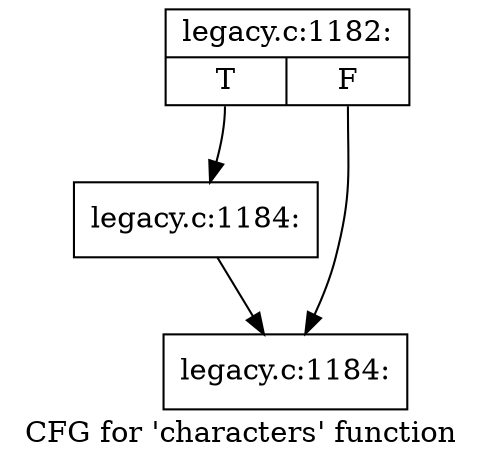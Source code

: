 digraph "CFG for 'characters' function" {
	label="CFG for 'characters' function";

	Node0x496ae40 [shape=record,label="{legacy.c:1182:|{<s0>T|<s1>F}}"];
	Node0x496ae40:s0 -> Node0x496acc0;
	Node0x496ae40:s1 -> Node0x496ad10;
	Node0x496acc0 [shape=record,label="{legacy.c:1184:}"];
	Node0x496acc0 -> Node0x496ad10;
	Node0x496ad10 [shape=record,label="{legacy.c:1184:}"];
}
